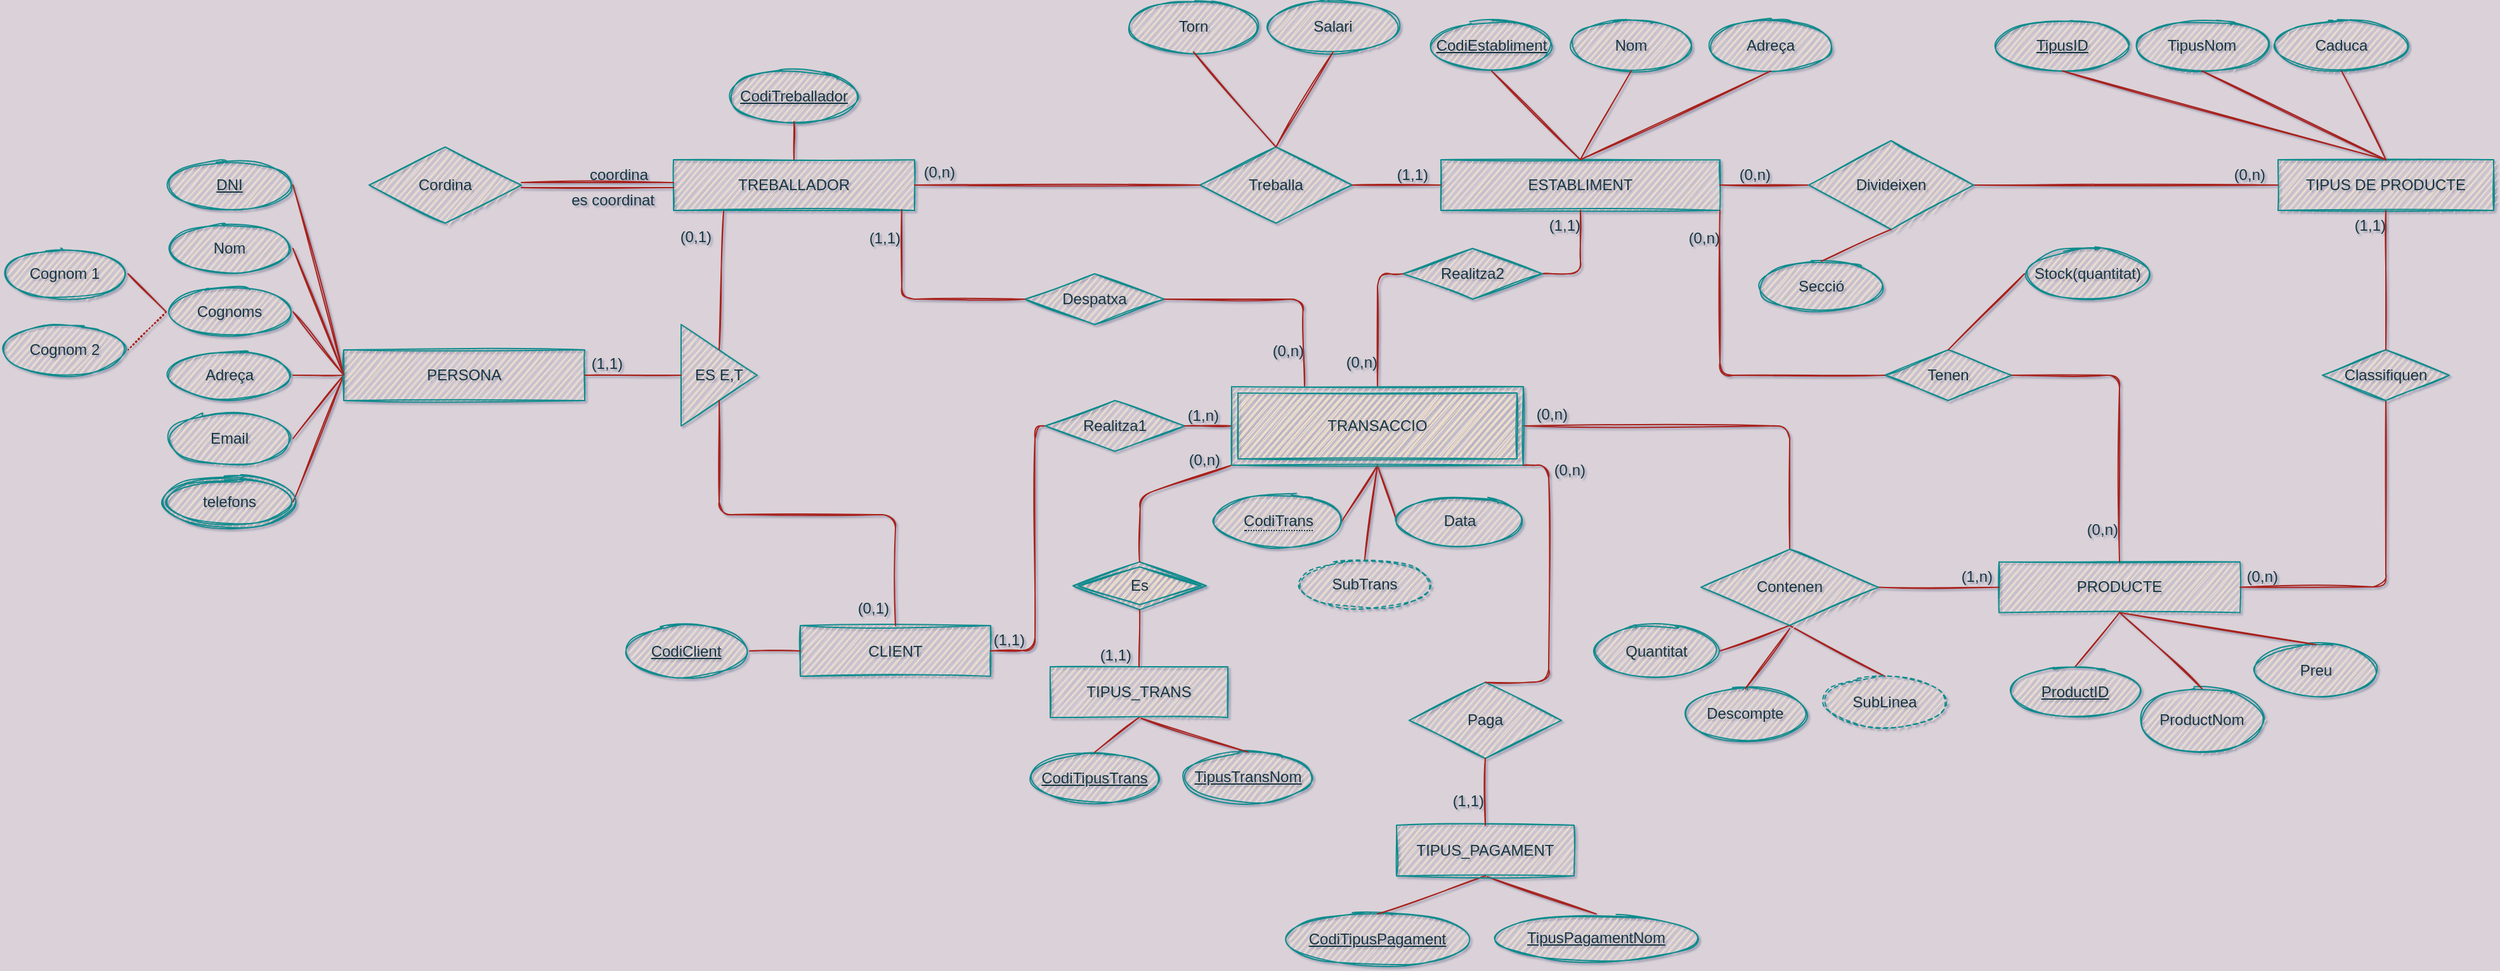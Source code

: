 <mxfile version="14.8.1" type="device"><diagram id="R2lEEEUBdFMjLlhIrx00" name="Page-1"><mxGraphModel dx="2920" dy="667" grid="1" gridSize="10" guides="1" tooltips="1" connect="1" arrows="1" fold="1" page="1" pageScale="1" pageWidth="827" pageHeight="1169" background="#DAD2D8" math="0" shadow="1" extFonts="Permanent Marker^https://fonts.googleapis.com/css?family=Permanent+Marker"><root><mxCell id="0"/><mxCell id="1" parent="0"/><mxCell id="Y51hz0LHe06iCu2D3-GV-31" value="ESTABLIMENT" style="whiteSpace=wrap;html=1;align=center;fillColor=#FAE5C7;strokeColor=#0F8B8D;fontColor=#143642;sketch=1;" parent="1" vertex="1"><mxGeometry x="-235" y="395" width="220" height="40" as="geometry"/></mxCell><mxCell id="Y51hz0LHe06iCu2D3-GV-32" value="&lt;div&gt;&lt;br&gt;&lt;/div&gt;&lt;div&gt;TREBALLADOR&lt;/div&gt;&lt;div&gt;&lt;br&gt;&lt;/div&gt;" style="whiteSpace=wrap;html=1;align=center;fillColor=#FAE5C7;strokeColor=#0F8B8D;fontColor=#143642;sketch=1;" parent="1" vertex="1"><mxGeometry x="-840" y="395" width="190" height="40" as="geometry"/></mxCell><mxCell id="Y51hz0LHe06iCu2D3-GV-33" value="&lt;div&gt;CLIENT&lt;/div&gt;" style="whiteSpace=wrap;html=1;align=center;fillColor=#FAE5C7;strokeColor=#0F8B8D;fontColor=#143642;sketch=1;" parent="1" vertex="1"><mxGeometry x="-740" y="762.5" width="150" height="40" as="geometry"/></mxCell><mxCell id="Y51hz0LHe06iCu2D3-GV-34" value="PRODUCTE" style="whiteSpace=wrap;html=1;align=center;fillColor=#FAE5C7;strokeColor=#0F8B8D;fontColor=#143642;sketch=1;" parent="1" vertex="1"><mxGeometry x="205.04" y="712.29" width="190" height="40" as="geometry"/></mxCell><mxCell id="Y51hz0LHe06iCu2D3-GV-35" value="TIPUS DE PRODUCTE" style="whiteSpace=wrap;html=1;align=center;fillColor=#FAE5C7;strokeColor=#0F8B8D;fontColor=#143642;sketch=1;" parent="1" vertex="1"><mxGeometry x="425" y="395" width="170" height="40" as="geometry"/></mxCell><mxCell id="Y51hz0LHe06iCu2D3-GV-39" value="Treballa" style="shape=rhombus;perimeter=rhombusPerimeter;whiteSpace=wrap;html=1;align=center;fillColor=#FAE5C7;strokeColor=#0F8B8D;fontColor=#143642;sketch=1;" parent="1" vertex="1"><mxGeometry x="-425" y="385" width="120" height="60" as="geometry"/></mxCell><mxCell id="Y51hz0LHe06iCu2D3-GV-43" value="CodiTreballador" style="ellipse;whiteSpace=wrap;html=1;align=center;fontStyle=4;fillColor=#FAE5C7;strokeColor=#0F8B8D;fontColor=#143642;sketch=1;" parent="1" vertex="1"><mxGeometry x="-795" y="325" width="100" height="40" as="geometry"/></mxCell><mxCell id="Y51hz0LHe06iCu2D3-GV-59" value="" style="endArrow=none;html=1;entryX=1;entryY=0.5;entryDx=0;entryDy=0;exitX=0;exitY=0.5;exitDx=0;exitDy=0;strokeColor=#A8201A;fontColor=#143642;labelBackgroundColor=#DAD2D8;sketch=1;" parent="1" source="Y51hz0LHe06iCu2D3-GV-39" target="Y51hz0LHe06iCu2D3-GV-32" edge="1"><mxGeometry relative="1" as="geometry"><mxPoint x="-425" y="425" as="sourcePoint"/><mxPoint x="-15" y="585" as="targetPoint"/><Array as="points"/></mxGeometry></mxCell><mxCell id="Y51hz0LHe06iCu2D3-GV-61" value="(0,n)" style="resizable=0;html=1;align=right;verticalAlign=bottom;fillColor=#FAE5C7;strokeColor=#0F8B8D;fontColor=#143642;sketch=1;" parent="Y51hz0LHe06iCu2D3-GV-59" connectable="0" vertex="1"><mxGeometry x="1" relative="1" as="geometry"><mxPoint x="32" y="-2" as="offset"/></mxGeometry></mxCell><mxCell id="Y51hz0LHe06iCu2D3-GV-62" value="" style="endArrow=none;html=1;exitX=1;exitY=0.5;exitDx=0;exitDy=0;strokeColor=#A8201A;fontColor=#143642;labelBackgroundColor=#DAD2D8;sketch=1;" parent="1" source="Y51hz0LHe06iCu2D3-GV-39" target="Y51hz0LHe06iCu2D3-GV-31" edge="1"><mxGeometry relative="1" as="geometry"><mxPoint x="-305" y="434.5" as="sourcePoint"/><mxPoint x="-575" y="415" as="targetPoint"/></mxGeometry></mxCell><mxCell id="Y51hz0LHe06iCu2D3-GV-63" value="(1,1)" style="resizable=0;html=1;align=right;verticalAlign=bottom;fillColor=#FAE5C7;strokeColor=#0F8B8D;fontColor=#143642;sketch=1;" parent="Y51hz0LHe06iCu2D3-GV-62" connectable="0" vertex="1"><mxGeometry x="1" relative="1" as="geometry"><mxPoint x="-10" as="offset"/></mxGeometry></mxCell><mxCell id="CYNz-F2ChKMeScRcBNKQ-1" value="Tenen" style="shape=rhombus;perimeter=rhombusPerimeter;whiteSpace=wrap;html=1;align=center;fillColor=#FAE5C7;strokeColor=#0F8B8D;fontColor=#143642;sketch=1;" parent="1" vertex="1"><mxGeometry x="115" y="545" width="100" height="40" as="geometry"/></mxCell><mxCell id="CYNz-F2ChKMeScRcBNKQ-2" value="" style="endArrow=none;html=1;entryX=1;entryY=0.5;entryDx=0;entryDy=0;exitX=0;exitY=0.5;exitDx=0;exitDy=0;startArrow=none;strokeColor=#A8201A;fontColor=#143642;labelBackgroundColor=#DAD2D8;sketch=1;" parent="1" source="L79Cn7UxVxlcRUGp1skP-37" target="Y51hz0LHe06iCu2D3-GV-33" edge="1"><mxGeometry relative="1" as="geometry"><mxPoint x="-465" y="575" as="sourcePoint"/><mxPoint x="-175" y="584.5" as="targetPoint"/><Array as="points"><mxPoint x="-555" y="605"/><mxPoint x="-555" y="782"/></Array></mxGeometry></mxCell><mxCell id="CYNz-F2ChKMeScRcBNKQ-3" value="(1,1)" style="resizable=0;html=1;align=right;verticalAlign=bottom;fillColor=#FAE5C7;strokeColor=#0F8B8D;fontColor=#143642;sketch=1;" parent="CYNz-F2ChKMeScRcBNKQ-2" connectable="0" vertex="1"><mxGeometry x="1" relative="1" as="geometry"><mxPoint x="27" as="offset"/></mxGeometry></mxCell><mxCell id="CYNz-F2ChKMeScRcBNKQ-6" value="" style="endArrow=none;html=1;exitX=0;exitY=0.5;exitDx=0;exitDy=0;entryX=1;entryY=1;entryDx=0;entryDy=0;strokeColor=#A8201A;fontColor=#143642;labelBackgroundColor=#DAD2D8;sketch=1;" parent="1" source="CYNz-F2ChKMeScRcBNKQ-1" target="Y51hz0LHe06iCu2D3-GV-31" edge="1"><mxGeometry relative="1" as="geometry"><mxPoint x="55" y="465" as="sourcePoint"/><mxPoint x="-45" y="465" as="targetPoint"/><Array as="points"><mxPoint x="-15" y="565"/></Array></mxGeometry></mxCell><mxCell id="CYNz-F2ChKMeScRcBNKQ-7" value="(0,n)" style="resizable=0;html=1;align=right;verticalAlign=bottom;fillColor=#FAE5C7;strokeColor=#0F8B8D;fontColor=#143642;sketch=1;" parent="CYNz-F2ChKMeScRcBNKQ-6" connectable="0" vertex="1"><mxGeometry x="1" relative="1" as="geometry"><mxPoint y="30" as="offset"/></mxGeometry></mxCell><mxCell id="CYNz-F2ChKMeScRcBNKQ-8" value="" style="endArrow=none;html=1;exitX=0.5;exitY=0;exitDx=0;exitDy=0;entryX=1;entryY=0.5;entryDx=0;entryDy=0;strokeColor=#A8201A;fontColor=#143642;labelBackgroundColor=#DAD2D8;sketch=1;" parent="1" source="Y51hz0LHe06iCu2D3-GV-34" target="CYNz-F2ChKMeScRcBNKQ-1" edge="1"><mxGeometry relative="1" as="geometry"><mxPoint x="65" y="475" as="sourcePoint"/><mxPoint x="225" y="575" as="targetPoint"/><Array as="points"><mxPoint x="300" y="565"/></Array></mxGeometry></mxCell><mxCell id="CYNz-F2ChKMeScRcBNKQ-9" value="(0,n)" style="resizable=0;html=1;align=right;verticalAlign=bottom;fillColor=#FAE5C7;strokeColor=#0F8B8D;fontColor=#143642;sketch=1;" parent="CYNz-F2ChKMeScRcBNKQ-8" connectable="0" vertex="1"><mxGeometry x="1" relative="1" as="geometry"><mxPoint x="85" y="130" as="offset"/></mxGeometry></mxCell><mxCell id="CYNz-F2ChKMeScRcBNKQ-10" value="" style="endArrow=none;html=1;entryX=0.5;entryY=1;entryDx=0;entryDy=0;exitX=1;exitY=0.5;exitDx=0;exitDy=0;strokeColor=#A8201A;fontColor=#143642;labelBackgroundColor=#DAD2D8;sketch=1;" parent="1" source="L79Cn7UxVxlcRUGp1skP-32" target="Y51hz0LHe06iCu2D3-GV-31" edge="1"><mxGeometry relative="1" as="geometry"><mxPoint x="-65" y="545" as="sourcePoint"/><mxPoint x="-125" y="455" as="targetPoint"/><Array as="points"><mxPoint x="-125" y="485"/></Array></mxGeometry></mxCell><mxCell id="CYNz-F2ChKMeScRcBNKQ-11" value="(1,1)" style="resizable=0;html=1;align=right;verticalAlign=bottom;fillColor=#FAE5C7;strokeColor=#0F8B8D;fontColor=#143642;sketch=1;" parent="CYNz-F2ChKMeScRcBNKQ-10" connectable="0" vertex="1"><mxGeometry x="1" relative="1" as="geometry"><mxPoint y="20" as="offset"/></mxGeometry></mxCell><mxCell id="CYNz-F2ChKMeScRcBNKQ-14" value="" style="endArrow=none;html=1;entryX=1;entryY=0.5;entryDx=0;entryDy=0;exitX=0.5;exitY=1;exitDx=0;exitDy=0;strokeColor=#A8201A;fontColor=#143642;labelBackgroundColor=#DAD2D8;sketch=1;" parent="1" source="CYNz-F2ChKMeScRcBNKQ-33" target="Y51hz0LHe06iCu2D3-GV-34" edge="1"><mxGeometry relative="1" as="geometry"><mxPoint x="465.04" y="692.29" as="sourcePoint"/><mxPoint x="335.04" y="622.29" as="targetPoint"/><Array as="points"><mxPoint x="510" y="732"/></Array></mxGeometry></mxCell><mxCell id="CYNz-F2ChKMeScRcBNKQ-28" value="" style="endArrow=none;html=1;exitX=0.5;exitY=1;exitDx=0;exitDy=0;entryX=0.5;entryY=0;entryDx=0;entryDy=0;strokeColor=#A8201A;fontColor=#143642;labelBackgroundColor=#DAD2D8;sketch=1;" parent="1" source="Y51hz0LHe06iCu2D3-GV-43" target="Y51hz0LHe06iCu2D3-GV-32" edge="1"><mxGeometry relative="1" as="geometry"><mxPoint x="-855" y="468.75" as="sourcePoint"/><mxPoint x="-745" y="435" as="targetPoint"/></mxGeometry></mxCell><mxCell id="CYNz-F2ChKMeScRcBNKQ-32" value="CodiEstabliment" style="ellipse;whiteSpace=wrap;html=1;align=center;fontStyle=4;fillColor=#FAE5C7;strokeColor=#0F8B8D;fontColor=#143642;sketch=1;" parent="1" vertex="1"><mxGeometry x="-245" y="285" width="100" height="40" as="geometry"/></mxCell><mxCell id="CYNz-F2ChKMeScRcBNKQ-33" value="Classifiquen" style="shape=rhombus;perimeter=rhombusPerimeter;whiteSpace=wrap;html=1;align=center;fillColor=#FAE5C7;strokeColor=#0F8B8D;fontColor=#143642;sketch=1;" parent="1" vertex="1"><mxGeometry x="460" y="545" width="100" height="40" as="geometry"/></mxCell><mxCell id="CYNz-F2ChKMeScRcBNKQ-34" value="" style="endArrow=none;html=1;startArrow=none;entryX=0.5;entryY=0;entryDx=0;entryDy=0;exitX=0.5;exitY=1;exitDx=0;exitDy=0;strokeColor=#A8201A;fontColor=#143642;labelBackgroundColor=#DAD2D8;sketch=1;" parent="1" source="Y51hz0LHe06iCu2D3-GV-35" target="CYNz-F2ChKMeScRcBNKQ-33" edge="1"><mxGeometry relative="1" as="geometry"><mxPoint x="160" y="375" as="sourcePoint"/><mxPoint x="160" y="475" as="targetPoint"/></mxGeometry></mxCell><mxCell id="CYNz-F2ChKMeScRcBNKQ-36" value="Adreça" style="ellipse;whiteSpace=wrap;html=1;align=center;fillColor=#FAE5C7;strokeColor=#0F8B8D;fontColor=#143642;sketch=1;" parent="1" vertex="1"><mxGeometry x="-25" y="285" width="100" height="40" as="geometry"/></mxCell><mxCell id="CYNz-F2ChKMeScRcBNKQ-37" value="Nom" style="ellipse;whiteSpace=wrap;html=1;align=center;fillColor=#FAE5C7;strokeColor=#0F8B8D;fontColor=#143642;sketch=1;" parent="1" vertex="1"><mxGeometry x="-135" y="285" width="100" height="40" as="geometry"/></mxCell><mxCell id="CYNz-F2ChKMeScRcBNKQ-41" value="" style="endArrow=none;html=1;exitX=1;exitY=0.5;exitDx=0;exitDy=0;entryX=0;entryY=0.5;entryDx=0;entryDy=0;strokeColor=#A8201A;fontColor=#143642;labelBackgroundColor=#DAD2D8;sketch=1;" parent="1" source="CYNz-F2ChKMeScRcBNKQ-38" target="Y51hz0LHe06iCu2D3-GV-35" edge="1"><mxGeometry relative="1" as="geometry"><mxPoint x="65" y="425" as="sourcePoint"/><mxPoint x="135" y="390" as="targetPoint"/></mxGeometry></mxCell><mxCell id="CYNz-F2ChKMeScRcBNKQ-42" value="(0,n)" style="resizable=0;html=1;align=right;verticalAlign=bottom;fillColor=#FAE5C7;strokeColor=#0F8B8D;fontColor=#143642;sketch=1;" parent="CYNz-F2ChKMeScRcBNKQ-41" connectable="0" vertex="1"><mxGeometry x="1" relative="1" as="geometry"><mxPoint x="-10" as="offset"/></mxGeometry></mxCell><mxCell id="CYNz-F2ChKMeScRcBNKQ-43" value="CodiClient" style="ellipse;whiteSpace=wrap;html=1;align=center;fontStyle=4;fillColor=#FAE5C7;strokeColor=#0F8B8D;fontColor=#143642;sketch=1;" parent="1" vertex="1"><mxGeometry x="-880.0" y="762.5" width="100" height="40" as="geometry"/></mxCell><mxCell id="CYNz-F2ChKMeScRcBNKQ-44" value="Nom" style="ellipse;whiteSpace=wrap;html=1;align=center;fillColor=#FAE5C7;strokeColor=#0F8B8D;fontColor=#143642;sketch=1;" parent="1" vertex="1"><mxGeometry x="-1240" y="445" width="100" height="40" as="geometry"/></mxCell><mxCell id="CYNz-F2ChKMeScRcBNKQ-45" value="Adreça" style="ellipse;whiteSpace=wrap;html=1;align=center;fillColor=#FAE5C7;strokeColor=#0F8B8D;fontColor=#143642;sketch=1;" parent="1" vertex="1"><mxGeometry x="-1240" y="545" width="100" height="40" as="geometry"/></mxCell><mxCell id="CYNz-F2ChKMeScRcBNKQ-46" value="Cognoms" style="ellipse;whiteSpace=wrap;html=1;align=center;fillColor=#FAE5C7;strokeColor=#0F8B8D;fontColor=#143642;sketch=1;" parent="1" vertex="1"><mxGeometry x="-1240" y="495" width="100" height="40" as="geometry"/></mxCell><mxCell id="CYNz-F2ChKMeScRcBNKQ-47" value="Cognom 1" style="ellipse;whiteSpace=wrap;html=1;align=center;fillColor=#FAE5C7;strokeColor=#0F8B8D;fontColor=#143642;sketch=1;" parent="1" vertex="1"><mxGeometry x="-1370" y="465" width="100" height="40" as="geometry"/></mxCell><mxCell id="CYNz-F2ChKMeScRcBNKQ-48" value="Cognom 2" style="ellipse;whiteSpace=wrap;html=1;align=center;fillColor=#FAE5C7;strokeColor=#0F8B8D;fontColor=#143642;sketch=1;" parent="1" vertex="1"><mxGeometry x="-1370" y="525" width="100" height="40" as="geometry"/></mxCell><mxCell id="CYNz-F2ChKMeScRcBNKQ-49" value="" style="endArrow=none;html=1;dashed=1;dashPattern=1 2;entryX=1;entryY=0.5;entryDx=0;entryDy=0;exitX=0;exitY=0.5;exitDx=0;exitDy=0;strokeColor=#A8201A;fontColor=#143642;labelBackgroundColor=#DAD2D8;sketch=1;" parent="1" source="CYNz-F2ChKMeScRcBNKQ-46" target="CYNz-F2ChKMeScRcBNKQ-48" edge="1"><mxGeometry relative="1" as="geometry"><mxPoint x="-840" y="506.25" as="sourcePoint"/><mxPoint x="-680" y="506.25" as="targetPoint"/></mxGeometry></mxCell><mxCell id="CYNz-F2ChKMeScRcBNKQ-51" value="" style="endArrow=none;html=1;entryX=0;entryY=0.5;entryDx=0;entryDy=0;exitX=1;exitY=0.5;exitDx=0;exitDy=0;strokeColor=#A8201A;fontColor=#143642;labelBackgroundColor=#DAD2D8;sketch=1;" parent="1" source="CYNz-F2ChKMeScRcBNKQ-47" target="CYNz-F2ChKMeScRcBNKQ-46" edge="1"><mxGeometry relative="1" as="geometry"><mxPoint x="-900.0" y="526.25" as="sourcePoint"/><mxPoint x="-840" y="506.25" as="targetPoint"/></mxGeometry></mxCell><mxCell id="CYNz-F2ChKMeScRcBNKQ-52" value="" style="endArrow=none;html=1;entryX=0;entryY=0.5;entryDx=0;entryDy=0;exitX=1;exitY=0.5;exitDx=0;exitDy=0;strokeColor=#A8201A;fontColor=#143642;labelBackgroundColor=#DAD2D8;sketch=1;" parent="1" source="CYNz-F2ChKMeScRcBNKQ-43" target="Y51hz0LHe06iCu2D3-GV-33" edge="1"><mxGeometry relative="1" as="geometry"><mxPoint x="-1060" y="466.25" as="sourcePoint"/><mxPoint x="-920.0" y="436.25" as="targetPoint"/></mxGeometry></mxCell><mxCell id="CYNz-F2ChKMeScRcBNKQ-53" value="" style="endArrow=none;html=1;exitX=1;exitY=0.5;exitDx=0;exitDy=0;strokeColor=#A8201A;fontColor=#143642;entryX=0;entryY=0.5;entryDx=0;entryDy=0;labelBackgroundColor=#DAD2D8;sketch=1;" parent="1" source="CYNz-F2ChKMeScRcBNKQ-46" target="L79Cn7UxVxlcRUGp1skP-61" edge="1"><mxGeometry relative="1" as="geometry"><mxPoint x="-870.0" y="556.25" as="sourcePoint"/><mxPoint x="-740" y="782.5" as="targetPoint"/></mxGeometry></mxCell><mxCell id="CYNz-F2ChKMeScRcBNKQ-55" value="" style="endArrow=none;html=1;entryX=0;entryY=0.5;entryDx=0;entryDy=0;exitX=1;exitY=0.5;exitDx=0;exitDy=0;strokeColor=#A8201A;fontColor=#143642;labelBackgroundColor=#DAD2D8;sketch=1;" parent="1" source="CYNz-F2ChKMeScRcBNKQ-44" target="L79Cn7UxVxlcRUGp1skP-61" edge="1"><mxGeometry relative="1" as="geometry"><mxPoint x="-790" y="732.5" as="sourcePoint"/><mxPoint x="-920.0" y="436.25" as="targetPoint"/></mxGeometry></mxCell><mxCell id="CYNz-F2ChKMeScRcBNKQ-56" value="" style="endArrow=none;html=1;exitX=1;exitY=0.5;exitDx=0;exitDy=0;strokeColor=#A8201A;fontColor=#143642;entryX=0;entryY=0.5;entryDx=0;entryDy=0;labelBackgroundColor=#DAD2D8;sketch=1;" parent="1" source="CYNz-F2ChKMeScRcBNKQ-45" target="L79Cn7UxVxlcRUGp1skP-61" edge="1"><mxGeometry relative="1" as="geometry"><mxPoint x="-780" y="792.5" as="sourcePoint"/><mxPoint x="-740" y="782.5" as="targetPoint"/></mxGeometry></mxCell><mxCell id="CYNz-F2ChKMeScRcBNKQ-57" value="Email" style="ellipse;whiteSpace=wrap;html=1;align=center;fillColor=#FAE5C7;strokeColor=#0F8B8D;fontColor=#143642;sketch=1;" parent="1" vertex="1"><mxGeometry x="-1240" y="595" width="100" height="40" as="geometry"/></mxCell><mxCell id="CYNz-F2ChKMeScRcBNKQ-59" value="" style="endArrow=none;html=1;exitX=1;exitY=0.5;exitDx=0;exitDy=0;entryX=0;entryY=0.5;entryDx=0;entryDy=0;strokeColor=#A8201A;fontColor=#143642;labelBackgroundColor=#DAD2D8;sketch=1;" parent="1" source="CYNz-F2ChKMeScRcBNKQ-57" target="L79Cn7UxVxlcRUGp1skP-61" edge="1"><mxGeometry relative="1" as="geometry"><mxPoint x="-780" y="832.5" as="sourcePoint"/><mxPoint x="-710" y="792.5" as="targetPoint"/></mxGeometry></mxCell><mxCell id="CYNz-F2ChKMeScRcBNKQ-60" value="" style="endArrow=none;html=1;exitX=1;exitY=0.5;exitDx=0;exitDy=0;entryX=0;entryY=0.5;entryDx=0;entryDy=0;strokeColor=#A8201A;fontColor=#143642;labelBackgroundColor=#DAD2D8;sketch=1;" parent="1" source="NnB3FRW_diPVWxhbFkz5-7" target="L79Cn7UxVxlcRUGp1skP-61" edge="1"><mxGeometry relative="1" as="geometry"><mxPoint x="-790" y="922.5" as="sourcePoint"/><mxPoint x="-700" y="802.5" as="targetPoint"/></mxGeometry></mxCell><mxCell id="CYNz-F2ChKMeScRcBNKQ-61" value="" style="endArrow=none;html=1;entryX=0.5;entryY=1;entryDx=0;entryDy=0;exitX=0.5;exitY=0;exitDx=0;exitDy=0;strokeColor=#A8201A;fontColor=#143642;labelBackgroundColor=#DAD2D8;sketch=1;" parent="1" source="Y51hz0LHe06iCu2D3-GV-31" target="CYNz-F2ChKMeScRcBNKQ-32" edge="1"><mxGeometry relative="1" as="geometry"><mxPoint x="-215" y="475" as="sourcePoint"/><mxPoint x="-145" y="585" as="targetPoint"/></mxGeometry></mxCell><mxCell id="CYNz-F2ChKMeScRcBNKQ-62" value="" style="endArrow=none;html=1;entryX=0.5;entryY=1;entryDx=0;entryDy=0;exitX=0.5;exitY=0;exitDx=0;exitDy=0;strokeColor=#A8201A;fontColor=#143642;labelBackgroundColor=#DAD2D8;sketch=1;" parent="1" source="Y51hz0LHe06iCu2D3-GV-31" target="CYNz-F2ChKMeScRcBNKQ-37" edge="1"><mxGeometry relative="1" as="geometry"><mxPoint x="-75" y="395" as="sourcePoint"/><mxPoint x="-185" y="335" as="targetPoint"/></mxGeometry></mxCell><mxCell id="CYNz-F2ChKMeScRcBNKQ-63" value="" style="endArrow=none;html=1;entryX=0.5;entryY=1;entryDx=0;entryDy=0;exitX=0.5;exitY=0;exitDx=0;exitDy=0;strokeColor=#A8201A;fontColor=#143642;labelBackgroundColor=#DAD2D8;sketch=1;" parent="1" source="Y51hz0LHe06iCu2D3-GV-31" target="CYNz-F2ChKMeScRcBNKQ-36" edge="1"><mxGeometry relative="1" as="geometry"><mxPoint x="-75" y="395" as="sourcePoint"/><mxPoint x="-175" y="345" as="targetPoint"/></mxGeometry></mxCell><mxCell id="CYNz-F2ChKMeScRcBNKQ-67" value="Stock(quantitat)" style="ellipse;whiteSpace=wrap;html=1;align=center;fillColor=#FAE5C7;strokeColor=#0F8B8D;fontColor=#143642;sketch=1;" parent="1" vertex="1"><mxGeometry x="225" y="465" width="100" height="40" as="geometry"/></mxCell><mxCell id="CYNz-F2ChKMeScRcBNKQ-68" value="ProductNom" style="ellipse;whiteSpace=wrap;html=1;align=center;fillColor=#FAE5C7;strokeColor=#0F8B8D;fontColor=#143642;sketch=1;" parent="1" vertex="1"><mxGeometry x="315" y="812.29" width="100" height="50" as="geometry"/></mxCell><mxCell id="CYNz-F2ChKMeScRcBNKQ-69" value="Preu" style="ellipse;whiteSpace=wrap;html=1;align=center;fillColor=#FAE5C7;strokeColor=#0F8B8D;fontColor=#143642;sketch=1;" parent="1" vertex="1"><mxGeometry x="405.04" y="777.5" width="100" height="40" as="geometry"/></mxCell><mxCell id="CYNz-F2ChKMeScRcBNKQ-75" value="" style="endArrow=none;html=1;entryX=0.5;entryY=1;entryDx=0;entryDy=0;exitX=0.5;exitY=0;exitDx=0;exitDy=0;strokeColor=#A8201A;fontColor=#143642;labelBackgroundColor=#DAD2D8;sketch=1;" parent="1" source="L79Cn7UxVxlcRUGp1skP-28" target="Y51hz0LHe06iCu2D3-GV-34" edge="1"><mxGeometry relative="1" as="geometry"><mxPoint x="350" y="872" as="sourcePoint"/><mxPoint x="815.04" y="612.29" as="targetPoint"/></mxGeometry></mxCell><mxCell id="CYNz-F2ChKMeScRcBNKQ-76" value="" style="endArrow=none;html=1;exitX=0.5;exitY=0;exitDx=0;exitDy=0;entryX=0.5;entryY=1;entryDx=0;entryDy=0;strokeColor=#A8201A;fontColor=#143642;labelBackgroundColor=#DAD2D8;sketch=1;" parent="1" source="CYNz-F2ChKMeScRcBNKQ-69" target="Y51hz0LHe06iCu2D3-GV-34" edge="1"><mxGeometry relative="1" as="geometry"><mxPoint x="475.04" y="812.29" as="sourcePoint"/><mxPoint x="425.04" y="692.29" as="targetPoint"/></mxGeometry></mxCell><mxCell id="CYNz-F2ChKMeScRcBNKQ-77" value="" style="endArrow=none;html=1;exitX=0.5;exitY=0;exitDx=0;exitDy=0;entryX=0.5;entryY=1;entryDx=0;entryDy=0;strokeColor=#A8201A;fontColor=#143642;labelBackgroundColor=#DAD2D8;sketch=1;" parent="1" source="CYNz-F2ChKMeScRcBNKQ-68" target="Y51hz0LHe06iCu2D3-GV-34" edge="1"><mxGeometry relative="1" as="geometry"><mxPoint x="485.04" y="822.29" as="sourcePoint"/><mxPoint x="425.04" y="692.29" as="targetPoint"/></mxGeometry></mxCell><mxCell id="CYNz-F2ChKMeScRcBNKQ-78" value="" style="endArrow=none;html=1;entryX=0.5;entryY=0;entryDx=0;entryDy=0;exitX=0;exitY=0.5;exitDx=0;exitDy=0;strokeColor=#A8201A;fontColor=#143642;labelBackgroundColor=#DAD2D8;sketch=1;" parent="1" source="CYNz-F2ChKMeScRcBNKQ-67" target="CYNz-F2ChKMeScRcBNKQ-1" edge="1"><mxGeometry relative="1" as="geometry"><mxPoint x="85" y="425" as="sourcePoint"/><mxPoint x="265" y="575" as="targetPoint"/></mxGeometry></mxCell><mxCell id="CYNz-F2ChKMeScRcBNKQ-79" value="" style="endArrow=none;html=1;exitX=0;exitY=0.5;exitDx=0;exitDy=0;entryX=1;entryY=0.5;entryDx=0;entryDy=0;strokeColor=#A8201A;fontColor=#143642;labelBackgroundColor=#DAD2D8;sketch=1;" parent="1" source="CYNz-F2ChKMeScRcBNKQ-38" target="Y51hz0LHe06iCu2D3-GV-31" edge="1"><mxGeometry relative="1" as="geometry"><mxPoint x="75" y="475" as="sourcePoint"/><mxPoint x="-15" y="425" as="targetPoint"/></mxGeometry></mxCell><mxCell id="CYNz-F2ChKMeScRcBNKQ-80" value="(0,n)" style="resizable=0;html=1;align=right;verticalAlign=bottom;fillColor=#FAE5C7;strokeColor=#0F8B8D;fontColor=#143642;sketch=1;" parent="CYNz-F2ChKMeScRcBNKQ-79" connectable="0" vertex="1"><mxGeometry x="1" relative="1" as="geometry"><mxPoint x="40" as="offset"/></mxGeometry></mxCell><mxCell id="CYNz-F2ChKMeScRcBNKQ-38" value="Divideixen" style="shape=rhombus;perimeter=rhombusPerimeter;whiteSpace=wrap;html=1;align=center;fillColor=#FAE5C7;strokeColor=#0F8B8D;fontColor=#143642;sketch=1;" parent="1" vertex="1"><mxGeometry x="55" y="380" width="130" height="70" as="geometry"/></mxCell><mxCell id="CYNz-F2ChKMeScRcBNKQ-86" value="Descompte" style="ellipse;whiteSpace=wrap;html=1;align=center;fillColor=#FAE5C7;strokeColor=#0F8B8D;fontColor=#143642;sketch=1;" parent="1" vertex="1"><mxGeometry x="-45" y="812.29" width="100" height="40" as="geometry"/></mxCell><mxCell id="NnB3FRW_diPVWxhbFkz5-1" value="&lt;div&gt;TipusID&lt;/div&gt;" style="ellipse;whiteSpace=wrap;html=1;align=center;fontStyle=4;fillColor=#FAE5C7;strokeColor=#0F8B8D;fontColor=#143642;sketch=1;" parent="1" vertex="1"><mxGeometry x="205" y="285" width="100" height="40" as="geometry"/></mxCell><mxCell id="NnB3FRW_diPVWxhbFkz5-2" value="TipusNom" style="ellipse;whiteSpace=wrap;html=1;align=center;fillColor=#FAE5C7;strokeColor=#0F8B8D;fontColor=#143642;sketch=1;" parent="1" vertex="1"><mxGeometry x="315" y="285" width="100" height="40" as="geometry"/></mxCell><mxCell id="NnB3FRW_diPVWxhbFkz5-3" value="Caduca" style="ellipse;whiteSpace=wrap;html=1;align=center;fillColor=#FAE5C7;strokeColor=#0F8B8D;fontColor=#143642;sketch=1;" parent="1" vertex="1"><mxGeometry x="425" y="285" width="100" height="40" as="geometry"/></mxCell><mxCell id="NnB3FRW_diPVWxhbFkz5-4" value="" style="endArrow=none;html=1;entryX=0.5;entryY=1;entryDx=0;entryDy=0;exitX=0.5;exitY=0;exitDx=0;exitDy=0;strokeColor=#A8201A;fontColor=#143642;labelBackgroundColor=#DAD2D8;sketch=1;" parent="1" source="Y51hz0LHe06iCu2D3-GV-35" target="NnB3FRW_diPVWxhbFkz5-1" edge="1"><mxGeometry relative="1" as="geometry"><mxPoint x="195" y="755" as="sourcePoint"/><mxPoint x="145" y="645" as="targetPoint"/></mxGeometry></mxCell><mxCell id="NnB3FRW_diPVWxhbFkz5-5" value="" style="endArrow=none;html=1;entryX=0.5;entryY=0;entryDx=0;entryDy=0;exitX=0.5;exitY=1;exitDx=0;exitDy=0;strokeColor=#A8201A;fontColor=#143642;labelBackgroundColor=#DAD2D8;sketch=1;" parent="1" source="NnB3FRW_diPVWxhbFkz5-2" target="Y51hz0LHe06iCu2D3-GV-35" edge="1"><mxGeometry relative="1" as="geometry"><mxPoint x="205" y="765" as="sourcePoint"/><mxPoint x="155" y="655" as="targetPoint"/></mxGeometry></mxCell><mxCell id="NnB3FRW_diPVWxhbFkz5-6" value="" style="endArrow=none;html=1;entryX=0.5;entryY=0;entryDx=0;entryDy=0;exitX=0.5;exitY=1;exitDx=0;exitDy=0;strokeColor=#A8201A;fontColor=#143642;labelBackgroundColor=#DAD2D8;sketch=1;" parent="1" source="NnB3FRW_diPVWxhbFkz5-3" target="Y51hz0LHe06iCu2D3-GV-35" edge="1"><mxGeometry relative="1" as="geometry"><mxPoint x="215" y="775" as="sourcePoint"/><mxPoint x="165" y="665" as="targetPoint"/></mxGeometry></mxCell><mxCell id="NnB3FRW_diPVWxhbFkz5-7" value="telefons" style="ellipse;shape=doubleEllipse;margin=3;whiteSpace=wrap;html=1;align=center;fillColor=#FAE5C7;strokeColor=#0F8B8D;fontColor=#143642;sketch=1;" parent="1" vertex="1"><mxGeometry x="-1240" y="645" width="100" height="40" as="geometry"/></mxCell><mxCell id="NnB3FRW_diPVWxhbFkz5-8" value="SubTrans" style="ellipse;whiteSpace=wrap;html=1;align=center;dashed=1;fillColor=#FAE5C7;strokeColor=#0F8B8D;fontColor=#143642;sketch=1;" parent="1" vertex="1"><mxGeometry x="-345" y="710" width="100" height="40" as="geometry"/></mxCell><mxCell id="NnB3FRW_diPVWxhbFkz5-13" value="(0,n)" style="resizable=0;html=1;align=right;verticalAlign=bottom;fillColor=#FAE5C7;strokeColor=#0F8B8D;fontColor=#143642;sketch=1;" parent="1" connectable="0" vertex="1"><mxGeometry x="425" y="732.5" as="geometry"/></mxCell><mxCell id="L79Cn7UxVxlcRUGp1skP-14" value="" style="endArrow=none;html=1;exitX=1;exitY=0.5;exitDx=0;exitDy=0;entryX=0.5;entryY=1;entryDx=0;entryDy=0;strokeColor=#A8201A;fontColor=#143642;labelBackgroundColor=#DAD2D8;sketch=1;" parent="1" source="wUL1BTazPsYBaE5-Bsgu-8" target="wUL1BTazPsYBaE5-Bsgu-9" edge="1"><mxGeometry relative="1" as="geometry"><mxPoint x="-325" y="672.29" as="sourcePoint"/><mxPoint x="-284" y="635" as="targetPoint"/></mxGeometry></mxCell><mxCell id="L79Cn7UxVxlcRUGp1skP-18" value="" style="endArrow=none;html=1;exitX=0;exitY=0.5;exitDx=0;exitDy=0;entryX=0.5;entryY=1;entryDx=0;entryDy=0;strokeColor=#A8201A;fontColor=#143642;labelBackgroundColor=#DAD2D8;sketch=1;" parent="1" source="L79Cn7UxVxlcRUGp1skP-8" target="wUL1BTazPsYBaE5-Bsgu-9" edge="1"><mxGeometry relative="1" as="geometry"><mxPoint x="-245" y="845" as="sourcePoint"/><mxPoint x="-284" y="635" as="targetPoint"/></mxGeometry></mxCell><mxCell id="L79Cn7UxVxlcRUGp1skP-8" value="Data" style="ellipse;whiteSpace=wrap;html=1;align=center;fillColor=#FAE5C7;strokeColor=#0F8B8D;fontColor=#143642;sketch=1;" parent="1" vertex="1"><mxGeometry x="-270" y="660" width="100" height="40" as="geometry"/></mxCell><mxCell id="L79Cn7UxVxlcRUGp1skP-21" value="" style="endArrow=none;html=1;exitX=0.5;exitY=0;exitDx=0;exitDy=0;entryX=0.5;entryY=1;entryDx=0;entryDy=0;strokeColor=#A8201A;fontColor=#143642;labelBackgroundColor=#DAD2D8;sketch=1;" parent="1" source="NnB3FRW_diPVWxhbFkz5-8" target="wUL1BTazPsYBaE5-Bsgu-9" edge="1"><mxGeometry relative="1" as="geometry"><mxPoint x="-135" y="795" as="sourcePoint"/><mxPoint x="-284" y="635" as="targetPoint"/></mxGeometry></mxCell><mxCell id="L79Cn7UxVxlcRUGp1skP-28" value="ProductID" style="ellipse;whiteSpace=wrap;html=1;align=center;fontStyle=4;fillColor=#FAE5C7;strokeColor=#0F8B8D;fontColor=#143642;sketch=1;" parent="1" vertex="1"><mxGeometry x="215" y="795" width="100" height="40" as="geometry"/></mxCell><mxCell id="L79Cn7UxVxlcRUGp1skP-29" value="" style="endArrow=none;html=1;entryX=0.5;entryY=0;entryDx=0;entryDy=0;exitX=1;exitY=0.5;exitDx=0;exitDy=0;strokeColor=#A8201A;fontColor=#143642;labelBackgroundColor=#DAD2D8;sketch=1;" parent="1" source="wUL1BTazPsYBaE5-Bsgu-9" target="L79Cn7UxVxlcRUGp1skP-209" edge="1"><mxGeometry relative="1" as="geometry"><mxPoint x="-164" y="605" as="sourcePoint"/><mxPoint x="40" y="702.5" as="targetPoint"/><Array as="points"><mxPoint x="40" y="605"/></Array></mxGeometry></mxCell><mxCell id="L79Cn7UxVxlcRUGp1skP-32" value="Realitza2" style="shape=rhombus;perimeter=rhombusPerimeter;whiteSpace=wrap;html=1;align=center;fillColor=#FAE5C7;strokeColor=#0F8B8D;fontColor=#143642;sketch=1;" parent="1" vertex="1"><mxGeometry x="-265" y="465" width="110" height="40" as="geometry"/></mxCell><mxCell id="L79Cn7UxVxlcRUGp1skP-34" value="" style="endArrow=none;html=1;entryX=0.5;entryY=0;entryDx=0;entryDy=0;exitX=0;exitY=0.5;exitDx=0;exitDy=0;strokeColor=#A8201A;fontColor=#143642;labelBackgroundColor=#DAD2D8;sketch=1;" parent="1" source="L79Cn7UxVxlcRUGp1skP-32" target="wUL1BTazPsYBaE5-Bsgu-9" edge="1"><mxGeometry relative="1" as="geometry"><mxPoint x="-145" y="495" as="sourcePoint"/><mxPoint x="-284" y="575" as="targetPoint"/><Array as="points"><mxPoint x="-285" y="485"/></Array></mxGeometry></mxCell><mxCell id="L79Cn7UxVxlcRUGp1skP-35" value="(0,n)" style="resizable=0;html=1;align=right;verticalAlign=bottom;fillColor=#FAE5C7;strokeColor=#0F8B8D;fontColor=#143642;sketch=1;" parent="L79Cn7UxVxlcRUGp1skP-34" connectable="0" vertex="1"><mxGeometry x="1" relative="1" as="geometry"><mxPoint y="-11" as="offset"/></mxGeometry></mxCell><mxCell id="L79Cn7UxVxlcRUGp1skP-36" value="Despatxa" style="shape=rhombus;perimeter=rhombusPerimeter;whiteSpace=wrap;html=1;align=center;fillColor=#FAE5C7;strokeColor=#0F8B8D;fontColor=#143642;sketch=1;" parent="1" vertex="1"><mxGeometry x="-563" y="485" width="110" height="40" as="geometry"/></mxCell><mxCell id="L79Cn7UxVxlcRUGp1skP-37" value="Realitza1" style="shape=rhombus;perimeter=rhombusPerimeter;whiteSpace=wrap;html=1;align=center;fillColor=#FAE5C7;strokeColor=#0F8B8D;fontColor=#143642;sketch=1;" parent="1" vertex="1"><mxGeometry x="-547" y="585" width="110" height="40" as="geometry"/></mxCell><mxCell id="L79Cn7UxVxlcRUGp1skP-38" value="" style="endArrow=none;html=1;entryX=1;entryY=0.5;entryDx=0;entryDy=0;exitX=0;exitY=0.5;exitDx=0;exitDy=0;strokeColor=#A8201A;fontColor=#143642;labelBackgroundColor=#DAD2D8;sketch=1;" parent="1" source="wUL1BTazPsYBaE5-Bsgu-9" target="L79Cn7UxVxlcRUGp1skP-37" edge="1"><mxGeometry relative="1" as="geometry"><mxPoint x="-404" y="605" as="sourcePoint"/><mxPoint x="-550" y="782.5" as="targetPoint"/><Array as="points"/></mxGeometry></mxCell><mxCell id="L79Cn7UxVxlcRUGp1skP-40" value="" style="endArrow=none;html=1;entryX=0.947;entryY=0.983;entryDx=0;entryDy=0;exitX=0;exitY=0.5;exitDx=0;exitDy=0;startArrow=none;strokeColor=#A8201A;fontColor=#143642;entryPerimeter=0;labelBackgroundColor=#DAD2D8;sketch=1;" parent="1" source="L79Cn7UxVxlcRUGp1skP-36" target="Y51hz0LHe06iCu2D3-GV-32" edge="1"><mxGeometry relative="1" as="geometry"><mxPoint x="-515" y="615.0" as="sourcePoint"/><mxPoint x="-580" y="792.5" as="targetPoint"/><Array as="points"><mxPoint x="-660" y="505"/></Array></mxGeometry></mxCell><mxCell id="L79Cn7UxVxlcRUGp1skP-41" value="(1,1)" style="resizable=0;html=1;align=right;verticalAlign=bottom;fillColor=#FAE5C7;strokeColor=#0F8B8D;fontColor=#143642;sketch=1;" parent="L79Cn7UxVxlcRUGp1skP-40" connectable="0" vertex="1"><mxGeometry x="1" relative="1" as="geometry"><mxPoint y="31" as="offset"/></mxGeometry></mxCell><mxCell id="L79Cn7UxVxlcRUGp1skP-42" value="" style="endArrow=none;html=1;entryX=0.25;entryY=0;entryDx=0;entryDy=0;exitX=1;exitY=0.5;exitDx=0;exitDy=0;startArrow=none;strokeColor=#A8201A;fontColor=#143642;labelBackgroundColor=#DAD2D8;sketch=1;" parent="1" edge="1"><mxGeometry relative="1" as="geometry"><mxPoint x="-453" y="505" as="sourcePoint"/><mxPoint x="-342.5" y="574" as="targetPoint"/><Array as="points"><mxPoint x="-344" y="505"/></Array></mxGeometry></mxCell><mxCell id="L79Cn7UxVxlcRUGp1skP-43" value="(0,n)" style="resizable=0;html=1;align=right;verticalAlign=bottom;fillColor=#FAE5C7;strokeColor=#0F8B8D;fontColor=#143642;sketch=1;" parent="L79Cn7UxVxlcRUGp1skP-42" connectable="0" vertex="1"><mxGeometry x="1" relative="1" as="geometry"><mxPoint y="-19" as="offset"/></mxGeometry></mxCell><mxCell id="L79Cn7UxVxlcRUGp1skP-44" value="(1,1)" style="resizable=0;html=1;align=right;verticalAlign=bottom;fillColor=#FAE5C7;strokeColor=#0F8B8D;fontColor=#143642;sketch=1;" parent="1" connectable="0" vertex="1"><mxGeometry x="510" y="455.0" as="geometry"/></mxCell><mxCell id="L79Cn7UxVxlcRUGp1skP-45" value="(1,n)" style="resizable=0;html=1;align=right;verticalAlign=bottom;fillColor=#FAE5C7;strokeColor=#0F8B8D;fontColor=#143642;sketch=1;" parent="1" connectable="0" vertex="1"><mxGeometry x="-410" y="605" as="geometry"/></mxCell><mxCell id="L79Cn7UxVxlcRUGp1skP-47" value="(0,n)" style="resizable=0;html=1;align=right;verticalAlign=bottom;fillColor=#FAE5C7;strokeColor=#0F8B8D;fontColor=#143642;sketch=1;" parent="1" connectable="0" vertex="1"><mxGeometry x="-134.996" y="604.999" as="geometry"/></mxCell><mxCell id="L79Cn7UxVxlcRUGp1skP-48" value="" style="endArrow=none;html=1;exitX=0.5;exitY=0;exitDx=0;exitDy=0;entryX=0.5;entryY=1;entryDx=0;entryDy=0;strokeColor=#A8201A;fontColor=#143642;labelBackgroundColor=#DAD2D8;sketch=1;" parent="1" source="L79Cn7UxVxlcRUGp1skP-204" edge="1"><mxGeometry relative="1" as="geometry"><mxPoint x="25" y="867.29" as="sourcePoint"/><mxPoint x="40" y="762.5" as="targetPoint"/></mxGeometry></mxCell><mxCell id="L79Cn7UxVxlcRUGp1skP-50" value="" style="endArrow=none;html=1;exitX=1;exitY=0.5;exitDx=0;exitDy=0;strokeColor=#A8201A;fontColor=#143642;startArrow=none;entryX=0.5;entryY=1;entryDx=0;entryDy=0;labelBackgroundColor=#DAD2D8;sketch=1;" parent="1" source="CYNz-F2ChKMeScRcBNKQ-87" target="L79Cn7UxVxlcRUGp1skP-209" edge="1"><mxGeometry relative="1" as="geometry"><mxPoint x="-215" y="855" as="sourcePoint"/><mxPoint x="40" y="765" as="targetPoint"/></mxGeometry></mxCell><mxCell id="CYNz-F2ChKMeScRcBNKQ-87" value="Quantitat" style="ellipse;whiteSpace=wrap;html=1;align=center;fillColor=#FAE5C7;strokeColor=#0F8B8D;fontColor=#143642;sketch=1;" parent="1" vertex="1"><mxGeometry x="-115" y="762.5" width="100" height="40" as="geometry"/></mxCell><mxCell id="L79Cn7UxVxlcRUGp1skP-54" value="" style="endArrow=none;html=1;exitX=0.5;exitY=0;exitDx=0;exitDy=0;strokeColor=#A8201A;fontColor=#143642;labelBackgroundColor=#DAD2D8;sketch=1;" parent="1" source="CYNz-F2ChKMeScRcBNKQ-86" edge="1"><mxGeometry relative="1" as="geometry"><mxPoint x="215" y="995" as="sourcePoint"/><mxPoint x="40" y="765" as="targetPoint"/></mxGeometry></mxCell><mxCell id="L79Cn7UxVxlcRUGp1skP-55" value="" style="endArrow=none;html=1;exitX=0;exitY=0.5;exitDx=0;exitDy=0;strokeColor=#A8201A;fontColor=#143642;entryX=1;entryY=0.5;entryDx=0;entryDy=0;labelBackgroundColor=#DAD2D8;sketch=1;" parent="1" source="Y51hz0LHe06iCu2D3-GV-34" target="L79Cn7UxVxlcRUGp1skP-209" edge="1"><mxGeometry relative="1" as="geometry"><mxPoint x="-154" y="615.0" as="sourcePoint"/><mxPoint x="130" y="755" as="targetPoint"/><Array as="points"/></mxGeometry></mxCell><mxCell id="L79Cn7UxVxlcRUGp1skP-56" value="(1,n)" style="resizable=0;html=1;align=right;verticalAlign=bottom;fillColor=#FAE5C7;strokeColor=#0F8B8D;fontColor=#143642;sketch=1;" parent="1" connectable="0" vertex="1"><mxGeometry x="200.004" y="732.289" as="geometry"/></mxCell><mxCell id="L79Cn7UxVxlcRUGp1skP-57" value="" style="shape=link;html=1;rounded=0;fontColor=#143642;strokeColor=#A8201A;fillColor=#FAE5C7;entryX=0;entryY=0.5;entryDx=0;entryDy=0;exitX=1;exitY=0.5;exitDx=0;exitDy=0;labelBackgroundColor=#DAD2D8;sketch=1;" parent="1" source="L79Cn7UxVxlcRUGp1skP-59" target="Y51hz0LHe06iCu2D3-GV-32" edge="1"><mxGeometry relative="1" as="geometry"><mxPoint x="-1040" y="445" as="sourcePoint"/><mxPoint x="-880" y="445" as="targetPoint"/></mxGeometry></mxCell><mxCell id="L79Cn7UxVxlcRUGp1skP-58" value="coordina" style="resizable=0;html=1;align=right;verticalAlign=bottom;fillColor=#FAE5C7;strokeColor=#0F8B8D;fontColor=#143642;sketch=1;" parent="L79Cn7UxVxlcRUGp1skP-57" connectable="0" vertex="1"><mxGeometry x="1" relative="1" as="geometry"><mxPoint x="-20" as="offset"/></mxGeometry></mxCell><mxCell id="L79Cn7UxVxlcRUGp1skP-59" value="Cordina" style="shape=rhombus;perimeter=rhombusPerimeter;whiteSpace=wrap;html=1;align=center;rounded=0;fontColor=#143642;strokeColor=#0F8B8D;fillColor=#FAE5C7;sketch=1;" parent="1" vertex="1"><mxGeometry x="-1080" y="385" width="120" height="60" as="geometry"/></mxCell><mxCell id="L79Cn7UxVxlcRUGp1skP-60" value="es coordinat" style="resizable=0;html=1;align=right;verticalAlign=bottom;fillColor=#FAE5C7;strokeColor=#0F8B8D;fontColor=#143642;sketch=1;" parent="1" connectable="0" vertex="1"><mxGeometry x="-855" y="435" as="geometry"/></mxCell><mxCell id="L79Cn7UxVxlcRUGp1skP-61" value="PERSONA" style="whiteSpace=wrap;html=1;align=center;fillColor=#FAE5C7;strokeColor=#0F8B8D;fontColor=#143642;sketch=1;" parent="1" vertex="1"><mxGeometry x="-1100" y="545" width="190" height="40" as="geometry"/></mxCell><mxCell id="L79Cn7UxVxlcRUGp1skP-62" value="ES E,T" style="triangle;whiteSpace=wrap;html=1;rounded=0;fontColor=#143642;strokeColor=#0F8B8D;fillColor=#FAE5C7;sketch=1;" parent="1" vertex="1"><mxGeometry x="-834" y="525" width="60" height="80" as="geometry"/></mxCell><mxCell id="L79Cn7UxVxlcRUGp1skP-65" value="" style="endArrow=none;html=1;exitX=0.5;exitY=1;exitDx=0;exitDy=0;startArrow=none;strokeColor=#A8201A;fontColor=#143642;entryX=0.5;entryY=0;entryDx=0;entryDy=0;labelBackgroundColor=#DAD2D8;sketch=1;" parent="1" source="L79Cn7UxVxlcRUGp1skP-62" target="Y51hz0LHe06iCu2D3-GV-33" edge="1"><mxGeometry relative="1" as="geometry"><mxPoint x="-553" y="515.0" as="sourcePoint"/><mxPoint x="-820" y="695" as="targetPoint"/><Array as="points"><mxPoint x="-804" y="675"/><mxPoint x="-665" y="675"/></Array></mxGeometry></mxCell><mxCell id="L79Cn7UxVxlcRUGp1skP-66" value="(0,1)" style="resizable=0;html=1;align=right;verticalAlign=bottom;fillColor=#FAE5C7;strokeColor=#0F8B8D;fontColor=#143642;sketch=1;" parent="L79Cn7UxVxlcRUGp1skP-65" connectable="0" vertex="1"><mxGeometry x="1" relative="1" as="geometry"><mxPoint x="-5" y="-5" as="offset"/></mxGeometry></mxCell><mxCell id="L79Cn7UxVxlcRUGp1skP-67" value="" style="endArrow=none;html=1;exitX=0.5;exitY=0;exitDx=0;exitDy=0;startArrow=none;strokeColor=#A8201A;fontColor=#143642;entryX=0.208;entryY=1.011;entryDx=0;entryDy=0;entryPerimeter=0;labelBackgroundColor=#DAD2D8;sketch=1;" parent="1" source="L79Cn7UxVxlcRUGp1skP-62" target="Y51hz0LHe06iCu2D3-GV-32" edge="1"><mxGeometry relative="1" as="geometry"><mxPoint x="-655.0" y="772.5" as="sourcePoint"/><mxPoint x="-880" y="485" as="targetPoint"/><Array as="points"/></mxGeometry></mxCell><mxCell id="L79Cn7UxVxlcRUGp1skP-68" value="(0,1)" style="resizable=0;html=1;align=right;verticalAlign=bottom;fillColor=#FAE5C7;strokeColor=#0F8B8D;fontColor=#143642;sketch=1;" parent="L79Cn7UxVxlcRUGp1skP-67" connectable="0" vertex="1"><mxGeometry x="1" relative="1" as="geometry"><mxPoint x="-9" y="29" as="offset"/></mxGeometry></mxCell><mxCell id="L79Cn7UxVxlcRUGp1skP-69" value="" style="endArrow=none;html=1;exitX=1;exitY=0.5;exitDx=0;exitDy=0;entryX=0;entryY=0.5;entryDx=0;entryDy=0;strokeColor=#A8201A;fontColor=#143642;labelBackgroundColor=#DAD2D8;sketch=1;" parent="1" source="L79Cn7UxVxlcRUGp1skP-61" target="L79Cn7UxVxlcRUGp1skP-62" edge="1"><mxGeometry relative="1" as="geometry"><mxPoint x="-735" y="375" as="sourcePoint"/><mxPoint x="-735" y="405" as="targetPoint"/></mxGeometry></mxCell><mxCell id="L79Cn7UxVxlcRUGp1skP-70" value="Salari" style="ellipse;whiteSpace=wrap;html=1;align=center;fillColor=#FAE5C7;strokeColor=#0F8B8D;fontColor=#143642;sketch=1;" parent="1" vertex="1"><mxGeometry x="-370" y="270" width="100" height="40" as="geometry"/></mxCell><mxCell id="L79Cn7UxVxlcRUGp1skP-71" value="Torn" style="ellipse;whiteSpace=wrap;html=1;align=center;fillColor=#FAE5C7;strokeColor=#0F8B8D;fontColor=#143642;sketch=1;" parent="1" vertex="1"><mxGeometry x="-480" y="270" width="100" height="40" as="geometry"/></mxCell><mxCell id="L79Cn7UxVxlcRUGp1skP-72" value="" style="endArrow=none;html=1;entryX=0.5;entryY=1;entryDx=0;entryDy=0;exitX=0.5;exitY=0;exitDx=0;exitDy=0;strokeColor=#A8201A;fontColor=#143642;labelBackgroundColor=#DAD2D8;sketch=1;" parent="1" source="Y51hz0LHe06iCu2D3-GV-39" target="L79Cn7UxVxlcRUGp1skP-71" edge="1"><mxGeometry relative="1" as="geometry"><mxPoint x="-470" y="380.0" as="sourcePoint"/><mxPoint x="-530" y="320" as="targetPoint"/></mxGeometry></mxCell><mxCell id="L79Cn7UxVxlcRUGp1skP-73" value="" style="endArrow=none;html=1;entryX=0.5;entryY=1;entryDx=0;entryDy=0;exitX=0.5;exitY=0;exitDx=0;exitDy=0;strokeColor=#A8201A;fontColor=#143642;labelBackgroundColor=#DAD2D8;sketch=1;" parent="1" source="Y51hz0LHe06iCu2D3-GV-39" target="L79Cn7UxVxlcRUGp1skP-70" edge="1"><mxGeometry relative="1" as="geometry"><mxPoint x="-470" y="380.0" as="sourcePoint"/><mxPoint x="-520" y="330" as="targetPoint"/></mxGeometry></mxCell><mxCell id="L79Cn7UxVxlcRUGp1skP-202" value="Secció" style="ellipse;whiteSpace=wrap;html=1;align=center;fillColor=#FAE5C7;strokeColor=#0F8B8D;fontColor=#143642;sketch=1;" parent="1" vertex="1"><mxGeometry x="15" y="475" width="100" height="40" as="geometry"/></mxCell><mxCell id="L79Cn7UxVxlcRUGp1skP-203" value="" style="endArrow=none;html=1;entryX=0.5;entryY=1;entryDx=0;entryDy=0;exitX=0.5;exitY=0;exitDx=0;exitDy=0;strokeColor=#A8201A;fontColor=#143642;labelBackgroundColor=#DAD2D8;sketch=1;" parent="1" source="L79Cn7UxVxlcRUGp1skP-202" target="CYNz-F2ChKMeScRcBNKQ-38" edge="1"><mxGeometry relative="1" as="geometry"><mxPoint x="-55" y="705" as="sourcePoint"/><mxPoint x="250" y="335" as="targetPoint"/></mxGeometry></mxCell><mxCell id="L79Cn7UxVxlcRUGp1skP-204" value="SubLinea" style="ellipse;whiteSpace=wrap;html=1;align=center;dashed=1;fillColor=#FAE5C7;strokeColor=#0F8B8D;fontColor=#143642;sketch=1;" parent="1" vertex="1"><mxGeometry x="65" y="802.5" width="100" height="40" as="geometry"/></mxCell><mxCell id="L79Cn7UxVxlcRUGp1skP-205" value="(1,1)" style="resizable=0;html=1;align=right;verticalAlign=bottom;fillColor=#FAE5C7;strokeColor=#0F8B8D;fontColor=#143642;sketch=1;" parent="1" connectable="0" vertex="1"><mxGeometry x="-879.998" y="564.997" as="geometry"/></mxCell><mxCell id="L79Cn7UxVxlcRUGp1skP-207" value="" style="endArrow=none;html=1;entryX=0;entryY=0.5;entryDx=0;entryDy=0;exitX=1;exitY=0.5;exitDx=0;exitDy=0;strokeColor=#A8201A;fontColor=#143642;labelBackgroundColor=#DAD2D8;sketch=1;" parent="1" source="L79Cn7UxVxlcRUGp1skP-208" target="L79Cn7UxVxlcRUGp1skP-61" edge="1"><mxGeometry relative="1" as="geometry"><mxPoint x="-1130" y="475" as="sourcePoint"/><mxPoint x="-1090" y="575" as="targetPoint"/></mxGeometry></mxCell><mxCell id="L79Cn7UxVxlcRUGp1skP-208" value="DNI" style="ellipse;whiteSpace=wrap;html=1;align=center;fontStyle=4;fillColor=#FAE5C7;strokeColor=#0F8B8D;fontColor=#143642;sketch=1;" parent="1" vertex="1"><mxGeometry x="-1240" y="395" width="100" height="40" as="geometry"/></mxCell><mxCell id="L79Cn7UxVxlcRUGp1skP-209" value="&lt;div&gt;Contenen&lt;/div&gt;" style="shape=rhombus;perimeter=rhombusPerimeter;whiteSpace=wrap;html=1;align=center;rounded=0;fontColor=#143642;strokeColor=#0F8B8D;fillColor=#FAE5C7;sketch=1;" parent="1" vertex="1"><mxGeometry x="-30" y="702.29" width="140" height="60" as="geometry"/></mxCell><mxCell id="wUL1BTazPsYBaE5-Bsgu-1" value="Es" style="shape=rhombus;double=1;perimeter=rhombusPerimeter;whiteSpace=wrap;html=1;align=center;fillColor=#FAE5C7;strokeColor=#0F8B8D;fontColor=#143642;sketch=1;" parent="1" vertex="1"><mxGeometry x="-525" y="712.29" width="105" height="37.71" as="geometry"/></mxCell><mxCell id="wUL1BTazPsYBaE5-Bsgu-2" value="CodiTipusTrans" style="ellipse;whiteSpace=wrap;html=1;align=center;fontStyle=4;fillColor=#FAE5C7;strokeColor=#0F8B8D;fontColor=#143642;sketch=1;" parent="1" vertex="1"><mxGeometry x="-558" y="862.5" width="100" height="40" as="geometry"/></mxCell><mxCell id="wUL1BTazPsYBaE5-Bsgu-3" value="" style="endArrow=none;html=1;exitX=0.5;exitY=0;exitDx=0;exitDy=0;entryX=0.5;entryY=1;entryDx=0;entryDy=0;strokeColor=#A8201A;fontColor=#143642;labelBackgroundColor=#DAD2D8;sketch=1;" parent="1" source="wUL1BTazPsYBaE5-Bsgu-2" target="wUL1BTazPsYBaE5-Bsgu-11" edge="1"><mxGeometry relative="1" as="geometry"><mxPoint x="-497" y="905" as="sourcePoint"/><mxPoint x="-406" y="835" as="targetPoint"/></mxGeometry></mxCell><mxCell id="wUL1BTazPsYBaE5-Bsgu-4" value="TipusTransNom" style="ellipse;whiteSpace=wrap;html=1;align=center;fontStyle=4;fillColor=#FAE5C7;strokeColor=#0F8B8D;fontColor=#143642;sketch=1;" parent="1" vertex="1"><mxGeometry x="-437" y="862.29" width="100" height="40" as="geometry"/></mxCell><mxCell id="wUL1BTazPsYBaE5-Bsgu-5" value="" style="endArrow=none;html=1;exitX=0.5;exitY=0;exitDx=0;exitDy=0;entryX=0.5;entryY=1;entryDx=0;entryDy=0;strokeColor=#A8201A;fontColor=#143642;labelBackgroundColor=#DAD2D8;sketch=1;" parent="1" source="wUL1BTazPsYBaE5-Bsgu-4" target="wUL1BTazPsYBaE5-Bsgu-11" edge="1"><mxGeometry relative="1" as="geometry"><mxPoint x="-372" y="905" as="sourcePoint"/><mxPoint x="-305" y="863.0" as="targetPoint"/></mxGeometry></mxCell><mxCell id="wUL1BTazPsYBaE5-Bsgu-6" value="" style="endArrow=none;html=1;exitX=0.5;exitY=0;exitDx=0;exitDy=0;entryX=0;entryY=1;entryDx=0;entryDy=0;strokeColor=#A8201A;fontColor=#143642;labelBackgroundColor=#DAD2D8;sketch=1;" parent="1" source="wUL1BTazPsYBaE5-Bsgu-1" target="wUL1BTazPsYBaE5-Bsgu-9" edge="1"><mxGeometry relative="1" as="geometry"><mxPoint x="-362" y="912.5" as="sourcePoint"/><mxPoint x="-404" y="620" as="targetPoint"/><Array as="points"><mxPoint x="-472" y="660"/></Array></mxGeometry></mxCell><mxCell id="wUL1BTazPsYBaE5-Bsgu-8" value="&lt;span style=&quot;border-bottom: 1px dotted&quot;&gt;CodiTrans&lt;/span&gt;" style="ellipse;whiteSpace=wrap;html=1;align=center;rounded=0;sketch=1;fontColor=#143642;strokeColor=#0F8B8D;fillColor=#FAE5C7;" parent="1" vertex="1"><mxGeometry x="-413" y="660" width="100" height="40" as="geometry"/></mxCell><mxCell id="wUL1BTazPsYBaE5-Bsgu-9" value="TRANSACCIO" style="shape=ext;margin=3;double=1;whiteSpace=wrap;html=1;align=center;rounded=0;sketch=1;fontColor=#143642;strokeColor=#0F8B8D;fillColor=#FAE5C7;" parent="1" vertex="1"><mxGeometry x="-400" y="574" width="230" height="62" as="geometry"/></mxCell><mxCell id="wUL1BTazPsYBaE5-Bsgu-11" value="TIPUS_TRANS" style="whiteSpace=wrap;html=1;align=center;rounded=0;sketch=1;fontColor=#143642;strokeColor=#0F8B8D;fillColor=#FAE5C7;" parent="1" vertex="1"><mxGeometry x="-543" y="795" width="140" height="40" as="geometry"/></mxCell><mxCell id="wUL1BTazPsYBaE5-Bsgu-12" value="" style="endArrow=none;html=1;exitX=0.5;exitY=0;exitDx=0;exitDy=0;entryX=0.5;entryY=1;entryDx=0;entryDy=0;strokeColor=#A8201A;fontColor=#143642;labelBackgroundColor=#DAD2D8;sketch=1;" parent="1" source="wUL1BTazPsYBaE5-Bsgu-11" target="wUL1BTazPsYBaE5-Bsgu-1" edge="1"><mxGeometry relative="1" as="geometry"><mxPoint x="-498.0" y="872.5" as="sourcePoint"/><mxPoint x="-462.5" y="845" as="targetPoint"/></mxGeometry></mxCell><mxCell id="wUL1BTazPsYBaE5-Bsgu-13" value="(0,n)" style="resizable=0;html=1;align=right;verticalAlign=bottom;fillColor=#FAE5C7;strokeColor=#0F8B8D;fontColor=#143642;sketch=1;" parent="1" connectable="0" vertex="1"><mxGeometry x="-403" y="636" as="geometry"><mxPoint x="-6" y="4" as="offset"/></mxGeometry></mxCell><mxCell id="wUL1BTazPsYBaE5-Bsgu-14" value="(1,1)" style="resizable=0;html=1;align=right;verticalAlign=bottom;fillColor=#FAE5C7;strokeColor=#0F8B8D;fontColor=#143642;sketch=1;" parent="1" connectable="0" vertex="1"><mxGeometry x="-472.5" y="790" as="geometry"><mxPoint x="-6" y="4" as="offset"/></mxGeometry></mxCell><mxCell id="wUL1BTazPsYBaE5-Bsgu-15" value="CodiTipusPagament" style="ellipse;whiteSpace=wrap;html=1;align=center;fontStyle=4;fillColor=#FAE5C7;strokeColor=#0F8B8D;fontColor=#143642;sketch=1;" parent="1" vertex="1"><mxGeometry x="-355" y="990" width="140" height="40" as="geometry"/></mxCell><mxCell id="wUL1BTazPsYBaE5-Bsgu-16" value="" style="endArrow=none;html=1;exitX=0.5;exitY=0;exitDx=0;exitDy=0;entryX=0.5;entryY=1;entryDx=0;entryDy=0;strokeColor=#A8201A;fontColor=#143642;labelBackgroundColor=#DAD2D8;sketch=1;" parent="1" source="wUL1BTazPsYBaE5-Bsgu-15" target="wUL1BTazPsYBaE5-Bsgu-19" edge="1"><mxGeometry relative="1" as="geometry"><mxPoint x="-259.5" y="945" as="sourcePoint"/><mxPoint x="-168.5" y="875" as="targetPoint"/></mxGeometry></mxCell><mxCell id="wUL1BTazPsYBaE5-Bsgu-17" value="TipusPagamentNom" style="ellipse;whiteSpace=wrap;html=1;align=center;fontStyle=4;fillColor=#FAE5C7;strokeColor=#0F8B8D;fontColor=#143642;sketch=1;" parent="1" vertex="1"><mxGeometry x="-190" y="990" width="155" height="37.71" as="geometry"/></mxCell><mxCell id="wUL1BTazPsYBaE5-Bsgu-18" value="" style="endArrow=none;html=1;exitX=0.5;exitY=0;exitDx=0;exitDy=0;entryX=0.5;entryY=1;entryDx=0;entryDy=0;strokeColor=#A8201A;fontColor=#143642;labelBackgroundColor=#DAD2D8;sketch=1;" parent="1" source="wUL1BTazPsYBaE5-Bsgu-17" target="wUL1BTazPsYBaE5-Bsgu-19" edge="1"><mxGeometry relative="1" as="geometry"><mxPoint x="-134.5" y="945" as="sourcePoint"/><mxPoint x="-67.5" y="903.0" as="targetPoint"/></mxGeometry></mxCell><mxCell id="wUL1BTazPsYBaE5-Bsgu-19" value="TIPUS_PAGAMENT" style="whiteSpace=wrap;html=1;align=center;rounded=0;sketch=1;fontColor=#143642;strokeColor=#0F8B8D;fillColor=#FAE5C7;" parent="1" vertex="1"><mxGeometry x="-270" y="920" width="140" height="40" as="geometry"/></mxCell><mxCell id="wUL1BTazPsYBaE5-Bsgu-21" value="Paga" style="shape=rhombus;perimeter=rhombusPerimeter;whiteSpace=wrap;html=1;align=center;rounded=0;sketch=1;fontColor=#143642;strokeColor=#0F8B8D;fillColor=#FAE5C7;" parent="1" vertex="1"><mxGeometry x="-260" y="807.29" width="120" height="60" as="geometry"/></mxCell><mxCell id="wUL1BTazPsYBaE5-Bsgu-22" value="" style="endArrow=none;html=1;exitX=0.5;exitY=0;exitDx=0;exitDy=0;entryX=1;entryY=1;entryDx=0;entryDy=0;strokeColor=#A8201A;fontColor=#143642;labelBackgroundColor=#DAD2D8;sketch=1;" parent="1" source="wUL1BTazPsYBaE5-Bsgu-21" target="wUL1BTazPsYBaE5-Bsgu-9" edge="1"><mxGeometry relative="1" as="geometry"><mxPoint x="-257" y="910" as="sourcePoint"/><mxPoint x="-233" y="845" as="targetPoint"/><Array as="points"><mxPoint x="-150" y="807"/><mxPoint x="-150" y="636"/></Array></mxGeometry></mxCell><mxCell id="wUL1BTazPsYBaE5-Bsgu-23" value="" style="endArrow=none;html=1;exitX=0.5;exitY=0;exitDx=0;exitDy=0;entryX=0.5;entryY=1;entryDx=0;entryDy=0;strokeColor=#A8201A;fontColor=#143642;labelBackgroundColor=#DAD2D8;sketch=1;" parent="1" source="wUL1BTazPsYBaE5-Bsgu-19" target="wUL1BTazPsYBaE5-Bsgu-21" edge="1"><mxGeometry relative="1" as="geometry"><mxPoint x="-247" y="920" as="sourcePoint"/><mxPoint x="-223" y="855" as="targetPoint"/></mxGeometry></mxCell><mxCell id="wUL1BTazPsYBaE5-Bsgu-25" value="(0,n)" style="resizable=0;html=1;align=right;verticalAlign=bottom;fillColor=#FAE5C7;strokeColor=#0F8B8D;fontColor=#143642;sketch=1;" parent="1" connectable="0" vertex="1"><mxGeometry x="-144.996" y="664.999" as="geometry"><mxPoint x="24" y="-16" as="offset"/></mxGeometry></mxCell><mxCell id="wUL1BTazPsYBaE5-Bsgu-26" value="(1,1)" style="resizable=0;html=1;align=right;verticalAlign=bottom;fillColor=#FAE5C7;strokeColor=#0F8B8D;fontColor=#143642;sketch=1;" parent="1" connectable="0" vertex="1"><mxGeometry x="-199.996" y="909.999" as="geometry"><mxPoint x="-1" as="offset"/></mxGeometry></mxCell></root></mxGraphModel></diagram></mxfile>